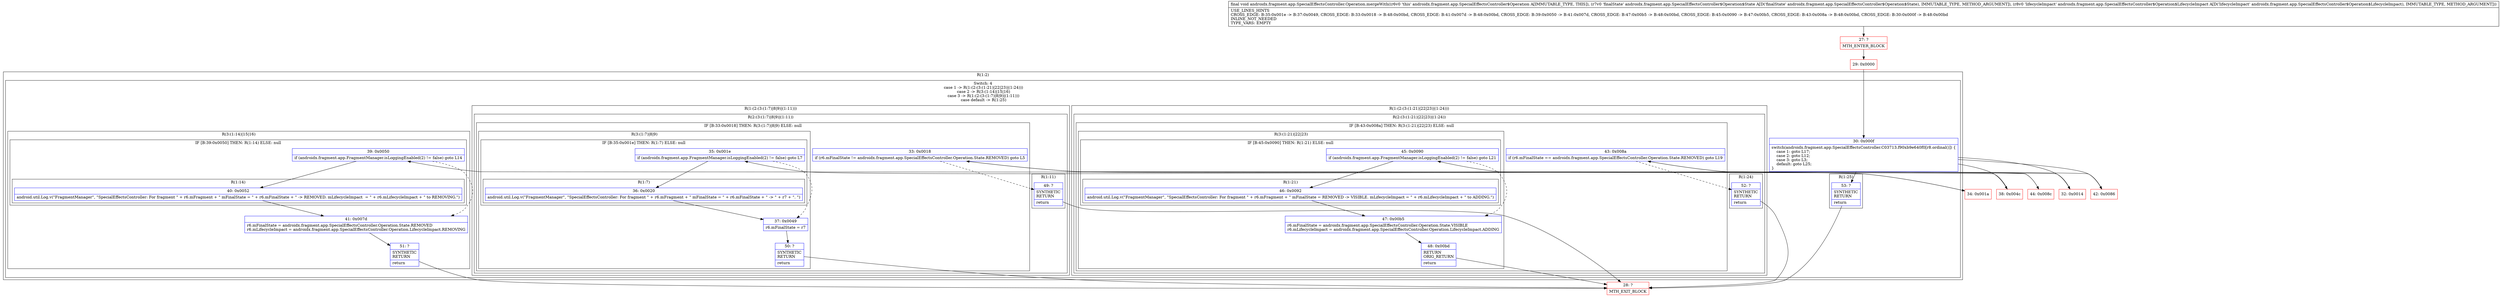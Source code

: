 digraph "CFG forandroidx.fragment.app.SpecialEffectsController.Operation.mergeWith(Landroidx\/fragment\/app\/SpecialEffectsController$Operation$State;Landroidx\/fragment\/app\/SpecialEffectsController$Operation$LifecycleImpact;)V" {
subgraph cluster_Region_908559176 {
label = "R(1:2)";
node [shape=record,color=blue];
subgraph cluster_SwitchRegion_1044683874 {
label = "Switch: 4
 case 1 -> R(1:(2:(3:(1:21)|22|23)|(1:24)))
 case 2 -> R(3:(1:14)|15|16)
 case 3 -> R(1:(2:(3:(1:7)|8|9)|(1:11)))
 case default -> R(1:25)";
node [shape=record,color=blue];
Node_30 [shape=record,label="{30\:\ 0x000f|switch(androidx.fragment.app.SpecialEffectsController.C03713.f90xb9e640f0[r8.ordinal()]) \{\l    case 1: goto L17;\l    case 2: goto L12;\l    case 3: goto L3;\l    default: goto L25;\l\}\l}"];
subgraph cluster_Region_1664449155 {
label = "R(1:(2:(3:(1:21)|22|23)|(1:24)))";
node [shape=record,color=blue];
subgraph cluster_Region_314917261 {
label = "R(2:(3:(1:21)|22|23)|(1:24))";
node [shape=record,color=blue];
subgraph cluster_IfRegion_410172766 {
label = "IF [B:43:0x008a] THEN: R(3:(1:21)|22|23) ELSE: null";
node [shape=record,color=blue];
Node_43 [shape=record,label="{43\:\ 0x008a|if (r6.mFinalState == androidx.fragment.app.SpecialEffectsController.Operation.State.REMOVED) goto L19\l}"];
subgraph cluster_Region_38766014 {
label = "R(3:(1:21)|22|23)";
node [shape=record,color=blue];
subgraph cluster_IfRegion_1248200214 {
label = "IF [B:45:0x0090] THEN: R(1:21) ELSE: null";
node [shape=record,color=blue];
Node_45 [shape=record,label="{45\:\ 0x0090|if (androidx.fragment.app.FragmentManager.isLoggingEnabled(2) != false) goto L21\l}"];
subgraph cluster_Region_1922564094 {
label = "R(1:21)";
node [shape=record,color=blue];
Node_46 [shape=record,label="{46\:\ 0x0092|android.util.Log.v(\"FragmentManager\", \"SpecialEffectsController: For fragment \" + r6.mFragment + \" mFinalState = REMOVED \-\> VISIBLE. mLifecycleImpact = \" + r6.mLifecycleImpact + \" to ADDING.\")\l}"];
}
}
Node_47 [shape=record,label="{47\:\ 0x00b5|r6.mFinalState = androidx.fragment.app.SpecialEffectsController.Operation.State.VISIBLE\lr6.mLifecycleImpact = androidx.fragment.app.SpecialEffectsController.Operation.LifecycleImpact.ADDING\l}"];
Node_48 [shape=record,label="{48\:\ 0x00bd|RETURN\lORIG_RETURN\l|return\l}"];
}
}
subgraph cluster_Region_2130851007 {
label = "R(1:24)";
node [shape=record,color=blue];
Node_52 [shape=record,label="{52\:\ ?|SYNTHETIC\lRETURN\l|return\l}"];
}
}
}
subgraph cluster_Region_18758804 {
label = "R(3:(1:14)|15|16)";
node [shape=record,color=blue];
subgraph cluster_IfRegion_2075315223 {
label = "IF [B:39:0x0050] THEN: R(1:14) ELSE: null";
node [shape=record,color=blue];
Node_39 [shape=record,label="{39\:\ 0x0050|if (androidx.fragment.app.FragmentManager.isLoggingEnabled(2) != false) goto L14\l}"];
subgraph cluster_Region_915907728 {
label = "R(1:14)";
node [shape=record,color=blue];
Node_40 [shape=record,label="{40\:\ 0x0052|android.util.Log.v(\"FragmentManager\", \"SpecialEffectsController: For fragment \" + r6.mFragment + \" mFinalState = \" + r6.mFinalState + \" \-\> REMOVED. mLifecycleImpact  = \" + r6.mLifecycleImpact + \" to REMOVING.\")\l}"];
}
}
Node_41 [shape=record,label="{41\:\ 0x007d|r6.mFinalState = androidx.fragment.app.SpecialEffectsController.Operation.State.REMOVED\lr6.mLifecycleImpact = androidx.fragment.app.SpecialEffectsController.Operation.LifecycleImpact.REMOVING\l}"];
Node_51 [shape=record,label="{51\:\ ?|SYNTHETIC\lRETURN\l|return\l}"];
}
subgraph cluster_Region_1490995505 {
label = "R(1:(2:(3:(1:7)|8|9)|(1:11)))";
node [shape=record,color=blue];
subgraph cluster_Region_676639778 {
label = "R(2:(3:(1:7)|8|9)|(1:11))";
node [shape=record,color=blue];
subgraph cluster_IfRegion_1164642123 {
label = "IF [B:33:0x0018] THEN: R(3:(1:7)|8|9) ELSE: null";
node [shape=record,color=blue];
Node_33 [shape=record,label="{33\:\ 0x0018|if (r6.mFinalState != androidx.fragment.app.SpecialEffectsController.Operation.State.REMOVED) goto L5\l}"];
subgraph cluster_Region_1314101330 {
label = "R(3:(1:7)|8|9)";
node [shape=record,color=blue];
subgraph cluster_IfRegion_1625970664 {
label = "IF [B:35:0x001e] THEN: R(1:7) ELSE: null";
node [shape=record,color=blue];
Node_35 [shape=record,label="{35\:\ 0x001e|if (androidx.fragment.app.FragmentManager.isLoggingEnabled(2) != false) goto L7\l}"];
subgraph cluster_Region_1829902963 {
label = "R(1:7)";
node [shape=record,color=blue];
Node_36 [shape=record,label="{36\:\ 0x0020|android.util.Log.v(\"FragmentManager\", \"SpecialEffectsController: For fragment \" + r6.mFragment + \" mFinalState = \" + r6.mFinalState + \" \-\> \" + r7 + \". \")\l}"];
}
}
Node_37 [shape=record,label="{37\:\ 0x0049|r6.mFinalState = r7\l}"];
Node_50 [shape=record,label="{50\:\ ?|SYNTHETIC\lRETURN\l|return\l}"];
}
}
subgraph cluster_Region_1885211077 {
label = "R(1:11)";
node [shape=record,color=blue];
Node_49 [shape=record,label="{49\:\ ?|SYNTHETIC\lRETURN\l|return\l}"];
}
}
}
subgraph cluster_Region_580750996 {
label = "R(1:25)";
node [shape=record,color=blue];
Node_53 [shape=record,label="{53\:\ ?|SYNTHETIC\lRETURN\l|return\l}"];
}
}
}
Node_27 [shape=record,color=red,label="{27\:\ ?|MTH_ENTER_BLOCK\l}"];
Node_29 [shape=record,color=red,label="{29\:\ 0x0000}"];
Node_32 [shape=record,color=red,label="{32\:\ 0x0014}"];
Node_34 [shape=record,color=red,label="{34\:\ 0x001a}"];
Node_28 [shape=record,color=red,label="{28\:\ ?|MTH_EXIT_BLOCK\l}"];
Node_38 [shape=record,color=red,label="{38\:\ 0x004c}"];
Node_42 [shape=record,color=red,label="{42\:\ 0x0086}"];
Node_44 [shape=record,color=red,label="{44\:\ 0x008c}"];
MethodNode[shape=record,label="{final void androidx.fragment.app.SpecialEffectsController.Operation.mergeWith((r6v0 'this' androidx.fragment.app.SpecialEffectsController$Operation A[IMMUTABLE_TYPE, THIS]), (r7v0 'finalState' androidx.fragment.app.SpecialEffectsController$Operation$State A[D('finalState' androidx.fragment.app.SpecialEffectsController$Operation$State), IMMUTABLE_TYPE, METHOD_ARGUMENT]), (r8v0 'lifecycleImpact' androidx.fragment.app.SpecialEffectsController$Operation$LifecycleImpact A[D('lifecycleImpact' androidx.fragment.app.SpecialEffectsController$Operation$LifecycleImpact), IMMUTABLE_TYPE, METHOD_ARGUMENT]))  | USE_LINES_HINTS\lCROSS_EDGE: B:35:0x001e \-\> B:37:0x0049, CROSS_EDGE: B:33:0x0018 \-\> B:48:0x00bd, CROSS_EDGE: B:41:0x007d \-\> B:48:0x00bd, CROSS_EDGE: B:39:0x0050 \-\> B:41:0x007d, CROSS_EDGE: B:47:0x00b5 \-\> B:48:0x00bd, CROSS_EDGE: B:45:0x0090 \-\> B:47:0x00b5, CROSS_EDGE: B:43:0x008a \-\> B:48:0x00bd, CROSS_EDGE: B:30:0x000f \-\> B:48:0x00bd\lINLINE_NOT_NEEDED\lTYPE_VARS: EMPTY\l}"];
MethodNode -> Node_27;Node_30 -> Node_32;
Node_30 -> Node_38;
Node_30 -> Node_42;
Node_30 -> Node_53;
Node_43 -> Node_44;
Node_43 -> Node_52[style=dashed];
Node_45 -> Node_46;
Node_45 -> Node_47[style=dashed];
Node_46 -> Node_47;
Node_47 -> Node_48;
Node_48 -> Node_28;
Node_52 -> Node_28;
Node_39 -> Node_40;
Node_39 -> Node_41[style=dashed];
Node_40 -> Node_41;
Node_41 -> Node_51;
Node_51 -> Node_28;
Node_33 -> Node_34;
Node_33 -> Node_49[style=dashed];
Node_35 -> Node_36;
Node_35 -> Node_37[style=dashed];
Node_36 -> Node_37;
Node_37 -> Node_50;
Node_50 -> Node_28;
Node_49 -> Node_28;
Node_53 -> Node_28;
Node_27 -> Node_29;
Node_29 -> Node_30;
Node_32 -> Node_33;
Node_34 -> Node_35;
Node_38 -> Node_39;
Node_42 -> Node_43;
Node_44 -> Node_45;
}

